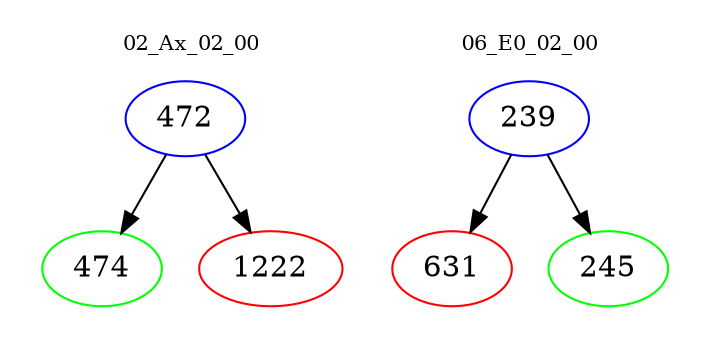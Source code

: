 digraph{
subgraph cluster_0 {
color = white
label = "02_Ax_02_00";
fontsize=10;
T0_472 [label="472", color="blue"]
T0_472 -> T0_474 [color="black"]
T0_474 [label="474", color="green"]
T0_472 -> T0_1222 [color="black"]
T0_1222 [label="1222", color="red"]
}
subgraph cluster_1 {
color = white
label = "06_E0_02_00";
fontsize=10;
T1_239 [label="239", color="blue"]
T1_239 -> T1_631 [color="black"]
T1_631 [label="631", color="red"]
T1_239 -> T1_245 [color="black"]
T1_245 [label="245", color="green"]
}
}
